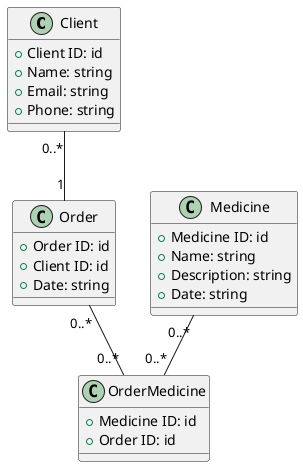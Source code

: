 
@startuml
!define RECTANGLE class

'определение сущности Client'
RECTANGLE Client {
  + Client ID: id
  + Name: string
  + Email: string
  + Phone: string
}

'определение сущности Medicine'
RECTANGLE Medicine {
  + Medicine ID: id
  + Name: string
  + Description: string
  + Date: string
}

'определение сущности Order связь 1:N, у одного клента может быть несколько заказов, у одного заказа может быть один владелец'
RECTANGLE Order {
  + Order ID: id
  + Client ID: id
  + Date: string
}

'определение сущности OrderMedicine связь N:N, у одного заказа может быть несколько лекарств, одно лекарство может находится в нескольких заказах'
RECTANGLE OrderMedicine {
  + Medicine ID: id
  + Order ID: id
}

Client "0..*" -- "1" Order
Order "0..*" -- "0..*" OrderMedicine
Medicine "0..*" -- "0..*" OrderMedicine
@enduml
